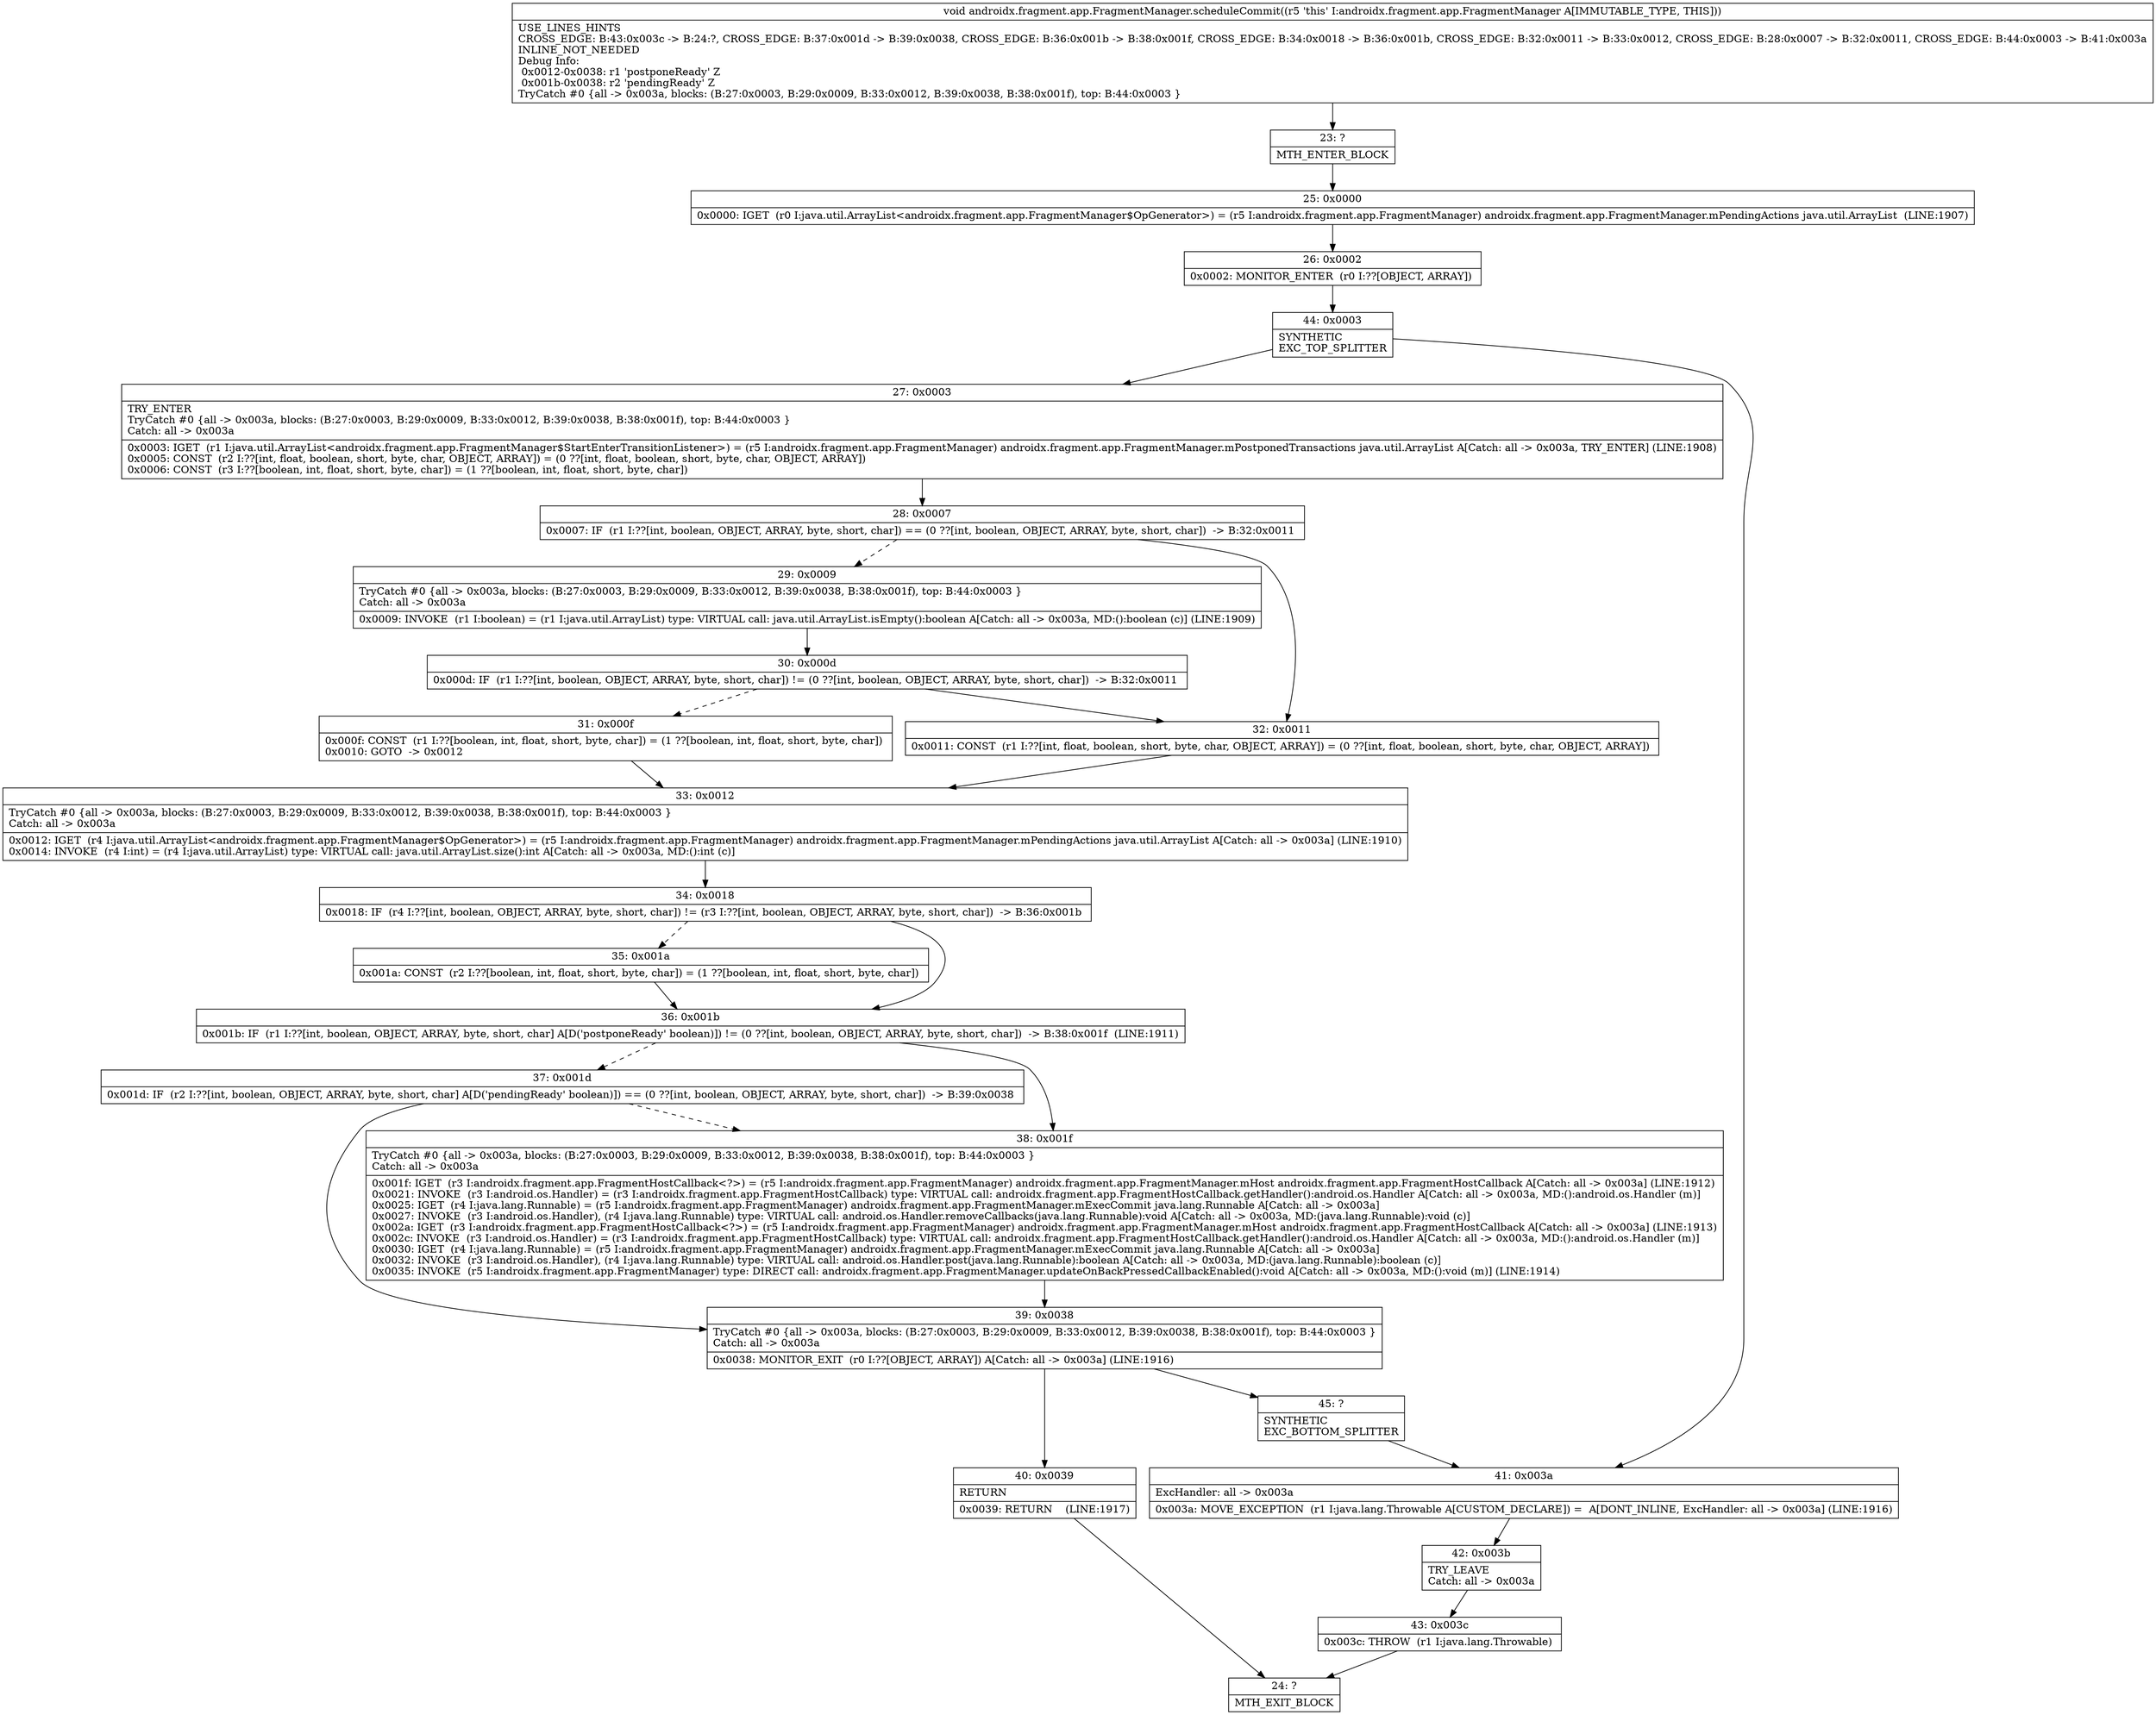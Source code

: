 digraph "CFG forandroidx.fragment.app.FragmentManager.scheduleCommit()V" {
Node_23 [shape=record,label="{23\:\ ?|MTH_ENTER_BLOCK\l}"];
Node_25 [shape=record,label="{25\:\ 0x0000|0x0000: IGET  (r0 I:java.util.ArrayList\<androidx.fragment.app.FragmentManager$OpGenerator\>) = (r5 I:androidx.fragment.app.FragmentManager) androidx.fragment.app.FragmentManager.mPendingActions java.util.ArrayList  (LINE:1907)\l}"];
Node_26 [shape=record,label="{26\:\ 0x0002|0x0002: MONITOR_ENTER  (r0 I:??[OBJECT, ARRAY]) \l}"];
Node_44 [shape=record,label="{44\:\ 0x0003|SYNTHETIC\lEXC_TOP_SPLITTER\l}"];
Node_27 [shape=record,label="{27\:\ 0x0003|TRY_ENTER\lTryCatch #0 \{all \-\> 0x003a, blocks: (B:27:0x0003, B:29:0x0009, B:33:0x0012, B:39:0x0038, B:38:0x001f), top: B:44:0x0003 \}\lCatch: all \-\> 0x003a\l|0x0003: IGET  (r1 I:java.util.ArrayList\<androidx.fragment.app.FragmentManager$StartEnterTransitionListener\>) = (r5 I:androidx.fragment.app.FragmentManager) androidx.fragment.app.FragmentManager.mPostponedTransactions java.util.ArrayList A[Catch: all \-\> 0x003a, TRY_ENTER] (LINE:1908)\l0x0005: CONST  (r2 I:??[int, float, boolean, short, byte, char, OBJECT, ARRAY]) = (0 ??[int, float, boolean, short, byte, char, OBJECT, ARRAY]) \l0x0006: CONST  (r3 I:??[boolean, int, float, short, byte, char]) = (1 ??[boolean, int, float, short, byte, char]) \l}"];
Node_28 [shape=record,label="{28\:\ 0x0007|0x0007: IF  (r1 I:??[int, boolean, OBJECT, ARRAY, byte, short, char]) == (0 ??[int, boolean, OBJECT, ARRAY, byte, short, char])  \-\> B:32:0x0011 \l}"];
Node_29 [shape=record,label="{29\:\ 0x0009|TryCatch #0 \{all \-\> 0x003a, blocks: (B:27:0x0003, B:29:0x0009, B:33:0x0012, B:39:0x0038, B:38:0x001f), top: B:44:0x0003 \}\lCatch: all \-\> 0x003a\l|0x0009: INVOKE  (r1 I:boolean) = (r1 I:java.util.ArrayList) type: VIRTUAL call: java.util.ArrayList.isEmpty():boolean A[Catch: all \-\> 0x003a, MD:():boolean (c)] (LINE:1909)\l}"];
Node_30 [shape=record,label="{30\:\ 0x000d|0x000d: IF  (r1 I:??[int, boolean, OBJECT, ARRAY, byte, short, char]) != (0 ??[int, boolean, OBJECT, ARRAY, byte, short, char])  \-\> B:32:0x0011 \l}"];
Node_31 [shape=record,label="{31\:\ 0x000f|0x000f: CONST  (r1 I:??[boolean, int, float, short, byte, char]) = (1 ??[boolean, int, float, short, byte, char]) \l0x0010: GOTO  \-\> 0x0012 \l}"];
Node_33 [shape=record,label="{33\:\ 0x0012|TryCatch #0 \{all \-\> 0x003a, blocks: (B:27:0x0003, B:29:0x0009, B:33:0x0012, B:39:0x0038, B:38:0x001f), top: B:44:0x0003 \}\lCatch: all \-\> 0x003a\l|0x0012: IGET  (r4 I:java.util.ArrayList\<androidx.fragment.app.FragmentManager$OpGenerator\>) = (r5 I:androidx.fragment.app.FragmentManager) androidx.fragment.app.FragmentManager.mPendingActions java.util.ArrayList A[Catch: all \-\> 0x003a] (LINE:1910)\l0x0014: INVOKE  (r4 I:int) = (r4 I:java.util.ArrayList) type: VIRTUAL call: java.util.ArrayList.size():int A[Catch: all \-\> 0x003a, MD:():int (c)]\l}"];
Node_34 [shape=record,label="{34\:\ 0x0018|0x0018: IF  (r4 I:??[int, boolean, OBJECT, ARRAY, byte, short, char]) != (r3 I:??[int, boolean, OBJECT, ARRAY, byte, short, char])  \-\> B:36:0x001b \l}"];
Node_35 [shape=record,label="{35\:\ 0x001a|0x001a: CONST  (r2 I:??[boolean, int, float, short, byte, char]) = (1 ??[boolean, int, float, short, byte, char]) \l}"];
Node_36 [shape=record,label="{36\:\ 0x001b|0x001b: IF  (r1 I:??[int, boolean, OBJECT, ARRAY, byte, short, char] A[D('postponeReady' boolean)]) != (0 ??[int, boolean, OBJECT, ARRAY, byte, short, char])  \-\> B:38:0x001f  (LINE:1911)\l}"];
Node_37 [shape=record,label="{37\:\ 0x001d|0x001d: IF  (r2 I:??[int, boolean, OBJECT, ARRAY, byte, short, char] A[D('pendingReady' boolean)]) == (0 ??[int, boolean, OBJECT, ARRAY, byte, short, char])  \-\> B:39:0x0038 \l}"];
Node_39 [shape=record,label="{39\:\ 0x0038|TryCatch #0 \{all \-\> 0x003a, blocks: (B:27:0x0003, B:29:0x0009, B:33:0x0012, B:39:0x0038, B:38:0x001f), top: B:44:0x0003 \}\lCatch: all \-\> 0x003a\l|0x0038: MONITOR_EXIT  (r0 I:??[OBJECT, ARRAY]) A[Catch: all \-\> 0x003a] (LINE:1916)\l}"];
Node_40 [shape=record,label="{40\:\ 0x0039|RETURN\l|0x0039: RETURN    (LINE:1917)\l}"];
Node_24 [shape=record,label="{24\:\ ?|MTH_EXIT_BLOCK\l}"];
Node_45 [shape=record,label="{45\:\ ?|SYNTHETIC\lEXC_BOTTOM_SPLITTER\l}"];
Node_38 [shape=record,label="{38\:\ 0x001f|TryCatch #0 \{all \-\> 0x003a, blocks: (B:27:0x0003, B:29:0x0009, B:33:0x0012, B:39:0x0038, B:38:0x001f), top: B:44:0x0003 \}\lCatch: all \-\> 0x003a\l|0x001f: IGET  (r3 I:androidx.fragment.app.FragmentHostCallback\<?\>) = (r5 I:androidx.fragment.app.FragmentManager) androidx.fragment.app.FragmentManager.mHost androidx.fragment.app.FragmentHostCallback A[Catch: all \-\> 0x003a] (LINE:1912)\l0x0021: INVOKE  (r3 I:android.os.Handler) = (r3 I:androidx.fragment.app.FragmentHostCallback) type: VIRTUAL call: androidx.fragment.app.FragmentHostCallback.getHandler():android.os.Handler A[Catch: all \-\> 0x003a, MD:():android.os.Handler (m)]\l0x0025: IGET  (r4 I:java.lang.Runnable) = (r5 I:androidx.fragment.app.FragmentManager) androidx.fragment.app.FragmentManager.mExecCommit java.lang.Runnable A[Catch: all \-\> 0x003a]\l0x0027: INVOKE  (r3 I:android.os.Handler), (r4 I:java.lang.Runnable) type: VIRTUAL call: android.os.Handler.removeCallbacks(java.lang.Runnable):void A[Catch: all \-\> 0x003a, MD:(java.lang.Runnable):void (c)]\l0x002a: IGET  (r3 I:androidx.fragment.app.FragmentHostCallback\<?\>) = (r5 I:androidx.fragment.app.FragmentManager) androidx.fragment.app.FragmentManager.mHost androidx.fragment.app.FragmentHostCallback A[Catch: all \-\> 0x003a] (LINE:1913)\l0x002c: INVOKE  (r3 I:android.os.Handler) = (r3 I:androidx.fragment.app.FragmentHostCallback) type: VIRTUAL call: androidx.fragment.app.FragmentHostCallback.getHandler():android.os.Handler A[Catch: all \-\> 0x003a, MD:():android.os.Handler (m)]\l0x0030: IGET  (r4 I:java.lang.Runnable) = (r5 I:androidx.fragment.app.FragmentManager) androidx.fragment.app.FragmentManager.mExecCommit java.lang.Runnable A[Catch: all \-\> 0x003a]\l0x0032: INVOKE  (r3 I:android.os.Handler), (r4 I:java.lang.Runnable) type: VIRTUAL call: android.os.Handler.post(java.lang.Runnable):boolean A[Catch: all \-\> 0x003a, MD:(java.lang.Runnable):boolean (c)]\l0x0035: INVOKE  (r5 I:androidx.fragment.app.FragmentManager) type: DIRECT call: androidx.fragment.app.FragmentManager.updateOnBackPressedCallbackEnabled():void A[Catch: all \-\> 0x003a, MD:():void (m)] (LINE:1914)\l}"];
Node_32 [shape=record,label="{32\:\ 0x0011|0x0011: CONST  (r1 I:??[int, float, boolean, short, byte, char, OBJECT, ARRAY]) = (0 ??[int, float, boolean, short, byte, char, OBJECT, ARRAY]) \l}"];
Node_41 [shape=record,label="{41\:\ 0x003a|ExcHandler: all \-\> 0x003a\l|0x003a: MOVE_EXCEPTION  (r1 I:java.lang.Throwable A[CUSTOM_DECLARE]) =  A[DONT_INLINE, ExcHandler: all \-\> 0x003a] (LINE:1916)\l}"];
Node_42 [shape=record,label="{42\:\ 0x003b|TRY_LEAVE\lCatch: all \-\> 0x003a\l}"];
Node_43 [shape=record,label="{43\:\ 0x003c|0x003c: THROW  (r1 I:java.lang.Throwable) \l}"];
MethodNode[shape=record,label="{void androidx.fragment.app.FragmentManager.scheduleCommit((r5 'this' I:androidx.fragment.app.FragmentManager A[IMMUTABLE_TYPE, THIS]))  | USE_LINES_HINTS\lCROSS_EDGE: B:43:0x003c \-\> B:24:?, CROSS_EDGE: B:37:0x001d \-\> B:39:0x0038, CROSS_EDGE: B:36:0x001b \-\> B:38:0x001f, CROSS_EDGE: B:34:0x0018 \-\> B:36:0x001b, CROSS_EDGE: B:32:0x0011 \-\> B:33:0x0012, CROSS_EDGE: B:28:0x0007 \-\> B:32:0x0011, CROSS_EDGE: B:44:0x0003 \-\> B:41:0x003a\lINLINE_NOT_NEEDED\lDebug Info:\l  0x0012\-0x0038: r1 'postponeReady' Z\l  0x001b\-0x0038: r2 'pendingReady' Z\lTryCatch #0 \{all \-\> 0x003a, blocks: (B:27:0x0003, B:29:0x0009, B:33:0x0012, B:39:0x0038, B:38:0x001f), top: B:44:0x0003 \}\l}"];
MethodNode -> Node_23;Node_23 -> Node_25;
Node_25 -> Node_26;
Node_26 -> Node_44;
Node_44 -> Node_27;
Node_44 -> Node_41;
Node_27 -> Node_28;
Node_28 -> Node_29[style=dashed];
Node_28 -> Node_32;
Node_29 -> Node_30;
Node_30 -> Node_31[style=dashed];
Node_30 -> Node_32;
Node_31 -> Node_33;
Node_33 -> Node_34;
Node_34 -> Node_35[style=dashed];
Node_34 -> Node_36;
Node_35 -> Node_36;
Node_36 -> Node_37[style=dashed];
Node_36 -> Node_38;
Node_37 -> Node_38[style=dashed];
Node_37 -> Node_39;
Node_39 -> Node_40;
Node_39 -> Node_45;
Node_40 -> Node_24;
Node_45 -> Node_41;
Node_38 -> Node_39;
Node_32 -> Node_33;
Node_41 -> Node_42;
Node_42 -> Node_43;
Node_43 -> Node_24;
}

